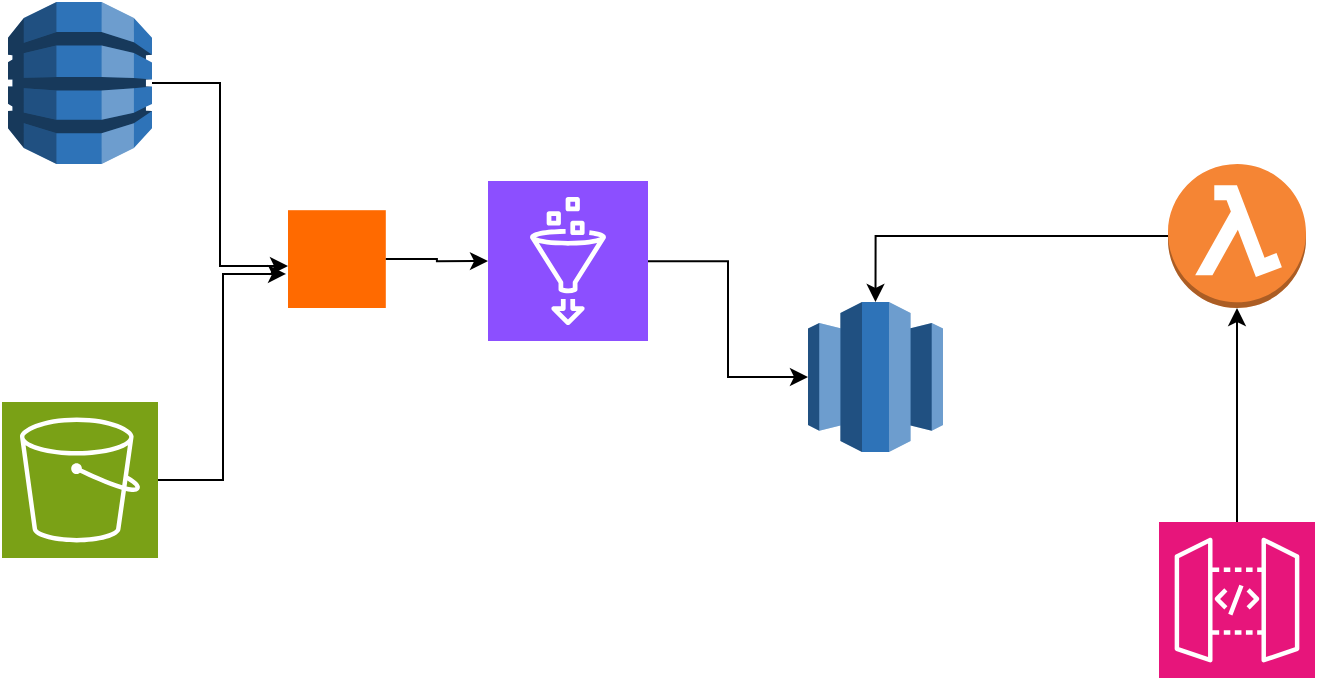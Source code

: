 <mxfile version="26.0.10">
  <diagram name="Page-1" id="-U_8G4JORc63AclyLaH-">
    <mxGraphModel dx="1060" dy="567" grid="1" gridSize="10" guides="1" tooltips="1" connect="1" arrows="1" fold="1" page="1" pageScale="1" pageWidth="850" pageHeight="1100" math="0" shadow="0">
      <root>
        <mxCell id="0" />
        <mxCell id="1" parent="0" />
        <mxCell id="HfAR_08v_xF37MEthe-p-1" value="" style="outlineConnect=0;dashed=0;verticalLabelPosition=bottom;verticalAlign=top;align=center;html=1;shape=mxgraph.aws3.dynamo_db;fillColor=#2E73B8;gradientColor=none;" vertex="1" parent="1">
          <mxGeometry x="70" y="90" width="72" height="81" as="geometry" />
        </mxCell>
        <mxCell id="HfAR_08v_xF37MEthe-p-3" value="" style="sketch=0;points=[[0,0,0],[0.25,0,0],[0.5,0,0],[0.75,0,0],[1,0,0],[0,1,0],[0.25,1,0],[0.5,1,0],[0.75,1,0],[1,1,0],[0,0.25,0],[0,0.5,0],[0,0.75,0],[1,0.25,0],[1,0.5,0],[1,0.75,0]];outlineConnect=0;fontColor=#232F3E;fillColor=#7AA116;strokeColor=#ffffff;dashed=0;verticalLabelPosition=bottom;verticalAlign=top;align=center;html=1;fontSize=12;fontStyle=0;aspect=fixed;shape=mxgraph.aws4.resourceIcon;resIcon=mxgraph.aws4.s3;" vertex="1" parent="1">
          <mxGeometry x="67" y="290" width="78" height="78" as="geometry" />
        </mxCell>
        <mxCell id="HfAR_08v_xF37MEthe-p-15" style="edgeStyle=orthogonalEdgeStyle;rounded=0;orthogonalLoop=1;jettySize=auto;html=1;" edge="1" parent="1" source="HfAR_08v_xF37MEthe-p-4" target="HfAR_08v_xF37MEthe-p-6">
          <mxGeometry relative="1" as="geometry" />
        </mxCell>
        <mxCell id="HfAR_08v_xF37MEthe-p-4" value="" style="sketch=0;points=[[0,0,0],[0.25,0,0],[0.5,0,0],[0.75,0,0],[1,0,0],[0,1,0],[0.25,1,0],[0.5,1,0],[0.75,1,0],[1,1,0],[0,0.25,0],[0,0.5,0],[0,0.75,0],[1,0.25,0],[1,0.5,0],[1,0.75,0]];outlineConnect=0;fontColor=#232F3E;fillColor=#8C4FFF;strokeColor=#ffffff;dashed=0;verticalLabelPosition=bottom;verticalAlign=top;align=center;html=1;fontSize=12;fontStyle=0;aspect=fixed;shape=mxgraph.aws4.resourceIcon;resIcon=mxgraph.aws4.glue;" vertex="1" parent="1">
          <mxGeometry x="310" y="179.55" width="80" height="80" as="geometry" />
        </mxCell>
        <mxCell id="HfAR_08v_xF37MEthe-p-6" value="" style="outlineConnect=0;dashed=0;verticalLabelPosition=bottom;verticalAlign=top;align=center;html=1;shape=mxgraph.aws3.redshift;fillColor=#2E73B8;gradientColor=none;" vertex="1" parent="1">
          <mxGeometry x="470" y="240" width="67.5" height="75" as="geometry" />
        </mxCell>
        <mxCell id="HfAR_08v_xF37MEthe-p-7" value="" style="outlineConnect=0;dashed=0;verticalLabelPosition=bottom;verticalAlign=top;align=center;html=1;shape=mxgraph.aws3.lambda_function;fillColor=#F58534;gradientColor=none;" vertex="1" parent="1">
          <mxGeometry x="650" y="171" width="69" height="72" as="geometry" />
        </mxCell>
        <mxCell id="HfAR_08v_xF37MEthe-p-9" value="" style="sketch=0;points=[[0,0,0],[0.25,0,0],[0.5,0,0],[0.75,0,0],[1,0,0],[0,1,0],[0.25,1,0],[0.5,1,0],[0.75,1,0],[1,1,0],[0,0.25,0],[0,0.5,0],[0,0.75,0],[1,0.25,0],[1,0.5,0],[1,0.75,0]];outlineConnect=0;fontColor=#232F3E;fillColor=#E7157B;strokeColor=#ffffff;dashed=0;verticalLabelPosition=bottom;verticalAlign=top;align=center;html=1;fontSize=12;fontStyle=0;aspect=fixed;shape=mxgraph.aws4.resourceIcon;resIcon=mxgraph.aws4.api_gateway;" vertex="1" parent="1">
          <mxGeometry x="645.5" y="350" width="78" height="78" as="geometry" />
        </mxCell>
        <mxCell id="HfAR_08v_xF37MEthe-p-10" value="" style="points=[];aspect=fixed;html=1;align=center;shadow=0;dashed=0;fillColor=#FF6A00;strokeColor=none;shape=mxgraph.alibaba_cloud.eventbridge;" vertex="1" parent="1">
          <mxGeometry x="210" y="194.1" width="48.9" height="48.9" as="geometry" />
        </mxCell>
        <mxCell id="HfAR_08v_xF37MEthe-p-12" style="edgeStyle=orthogonalEdgeStyle;rounded=0;orthogonalLoop=1;jettySize=auto;html=1;entryX=0;entryY=0.571;entryDx=0;entryDy=0;entryPerimeter=0;" edge="1" parent="1" source="HfAR_08v_xF37MEthe-p-1" target="HfAR_08v_xF37MEthe-p-10">
          <mxGeometry relative="1" as="geometry" />
        </mxCell>
        <mxCell id="HfAR_08v_xF37MEthe-p-13" style="edgeStyle=orthogonalEdgeStyle;rounded=0;orthogonalLoop=1;jettySize=auto;html=1;entryX=-0.02;entryY=0.652;entryDx=0;entryDy=0;entryPerimeter=0;" edge="1" parent="1" source="HfAR_08v_xF37MEthe-p-3" target="HfAR_08v_xF37MEthe-p-10">
          <mxGeometry relative="1" as="geometry" />
        </mxCell>
        <mxCell id="HfAR_08v_xF37MEthe-p-14" style="edgeStyle=orthogonalEdgeStyle;rounded=0;orthogonalLoop=1;jettySize=auto;html=1;entryX=0;entryY=0.5;entryDx=0;entryDy=0;entryPerimeter=0;" edge="1" parent="1" source="HfAR_08v_xF37MEthe-p-10" target="HfAR_08v_xF37MEthe-p-4">
          <mxGeometry relative="1" as="geometry" />
        </mxCell>
        <mxCell id="HfAR_08v_xF37MEthe-p-16" style="edgeStyle=orthogonalEdgeStyle;rounded=0;orthogonalLoop=1;jettySize=auto;html=1;entryX=0.5;entryY=0;entryDx=0;entryDy=0;entryPerimeter=0;" edge="1" parent="1" source="HfAR_08v_xF37MEthe-p-7" target="HfAR_08v_xF37MEthe-p-6">
          <mxGeometry relative="1" as="geometry" />
        </mxCell>
        <mxCell id="HfAR_08v_xF37MEthe-p-17" style="edgeStyle=orthogonalEdgeStyle;rounded=0;orthogonalLoop=1;jettySize=auto;html=1;entryX=0.5;entryY=1;entryDx=0;entryDy=0;entryPerimeter=0;" edge="1" parent="1" source="HfAR_08v_xF37MEthe-p-9" target="HfAR_08v_xF37MEthe-p-7">
          <mxGeometry relative="1" as="geometry" />
        </mxCell>
      </root>
    </mxGraphModel>
  </diagram>
</mxfile>
